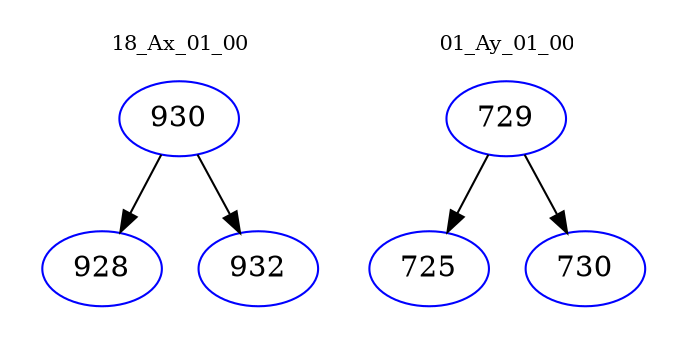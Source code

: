 digraph{
subgraph cluster_0 {
color = white
label = "18_Ax_01_00";
fontsize=10;
T0_930 [label="930", color="blue"]
T0_930 -> T0_928 [color="black"]
T0_928 [label="928", color="blue"]
T0_930 -> T0_932 [color="black"]
T0_932 [label="932", color="blue"]
}
subgraph cluster_1 {
color = white
label = "01_Ay_01_00";
fontsize=10;
T1_729 [label="729", color="blue"]
T1_729 -> T1_725 [color="black"]
T1_725 [label="725", color="blue"]
T1_729 -> T1_730 [color="black"]
T1_730 [label="730", color="blue"]
}
}
